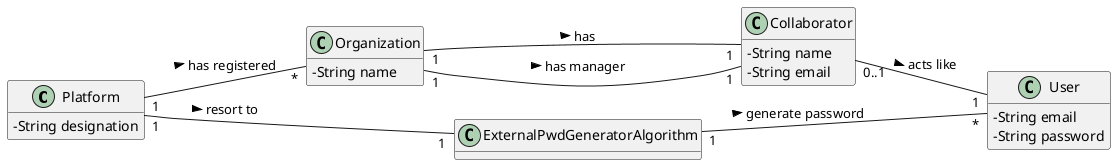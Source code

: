 @startuml
skinparam classAttributeIconSize 0
hide methods
left to right direction

class Platform {
  -String designation
}

class Organization {
  -String name
}

class Collaborator {
  -String name
  -String email
}

class User {
  -String email
  -String password
}

class ExternalPwdGeneratorAlgorithm {
}

Platform "1" -- "*" Organization : has registered >
Platform "1" -- "1" ExternalPwdGeneratorAlgorithm : resort to >

Organization "1" -- "1" Collaborator: has >
Organization "1" -- "1" Collaborator: has manager >

Collaborator "0..1" -- "1" User: acts like >

ExternalPwdGeneratorAlgorithm "1" -- "*" User : generate password >

@enduml